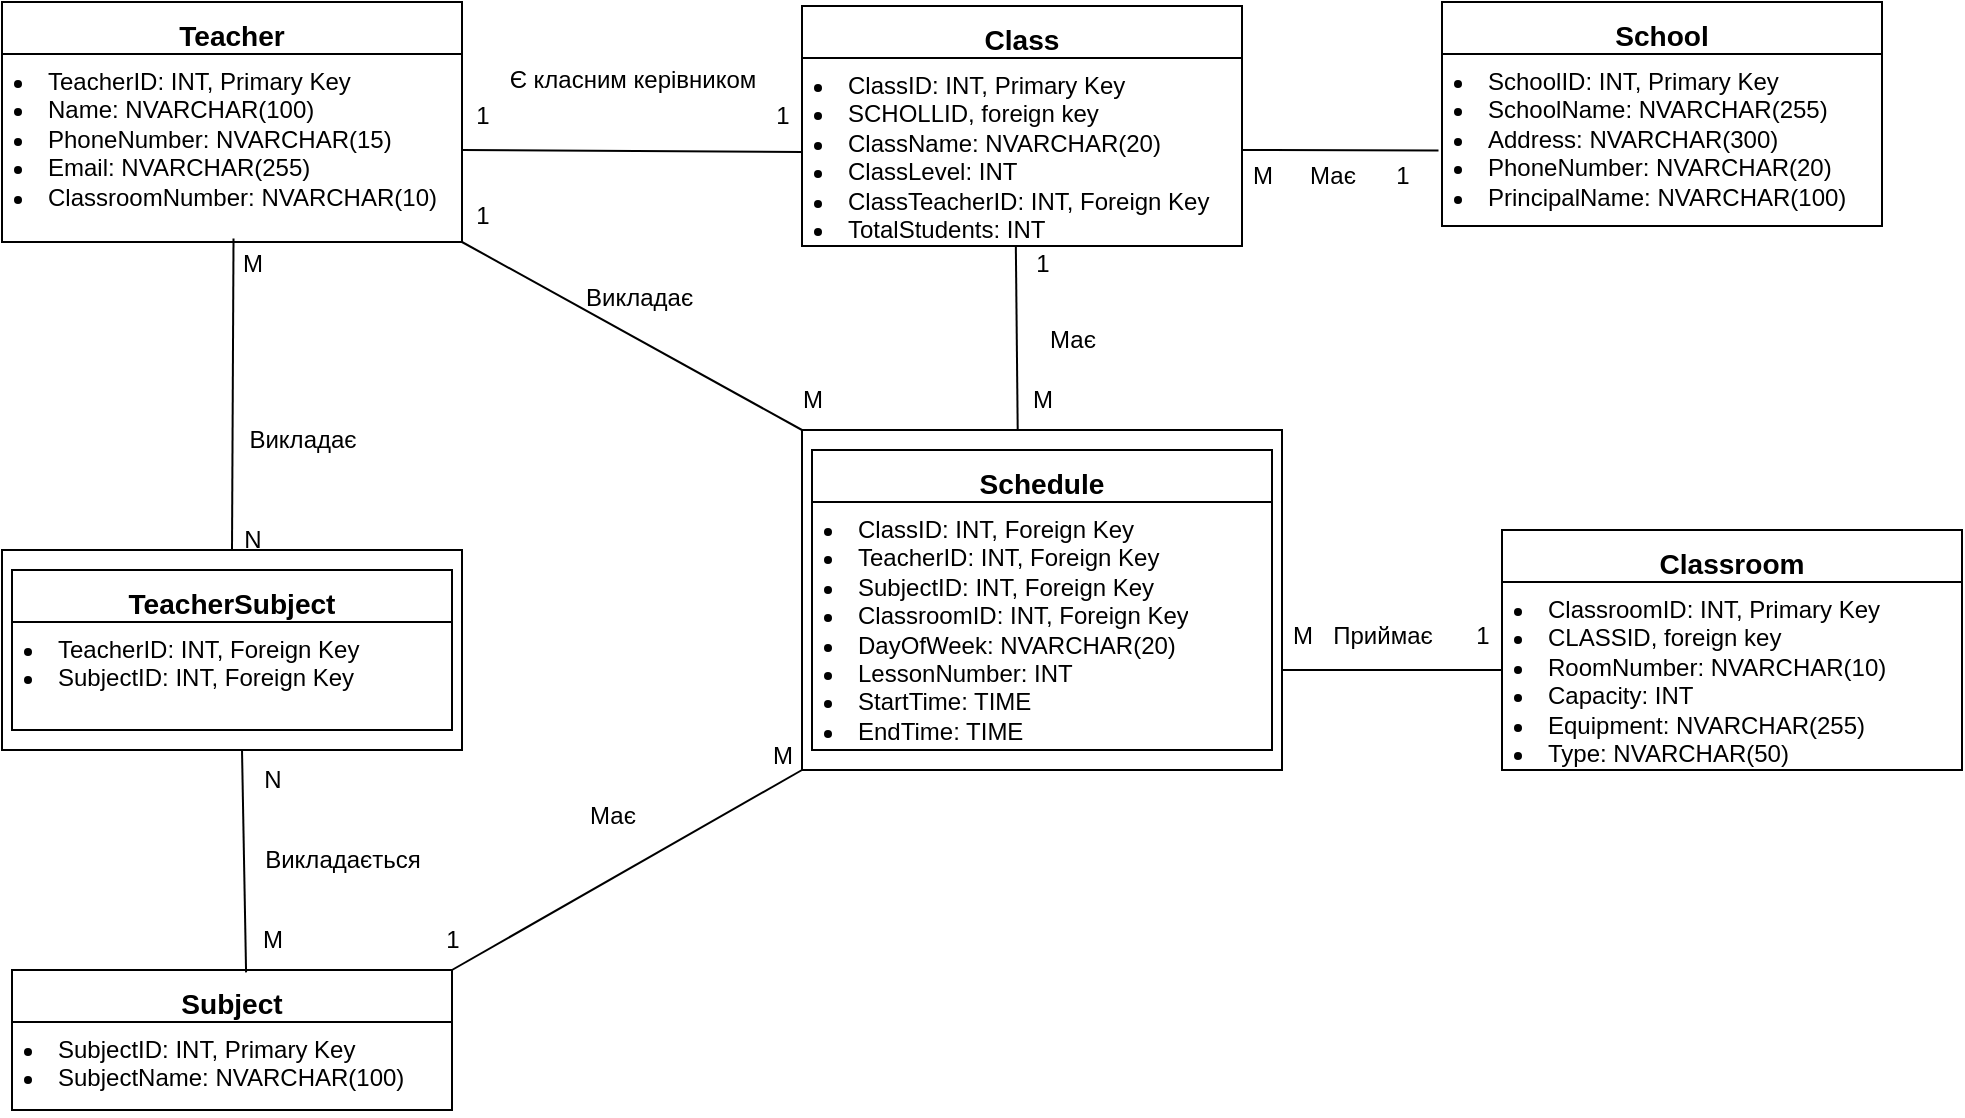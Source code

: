<mxfile version="25.0.1">
  <diagram name="Page-1" id="-4IbCbSpk6DqZA47D4Hw">
    <mxGraphModel dx="1434" dy="844" grid="1" gridSize="10" guides="1" tooltips="1" connect="1" arrows="1" fold="1" page="1" pageScale="1" pageWidth="850" pageHeight="1100" math="0" shadow="0">
      <root>
        <mxCell id="0" />
        <mxCell id="1" parent="0" />
        <mxCell id="OyI71soEstH4XtzvCcgI-4" value="" style="rounded=0;whiteSpace=wrap;html=1;" parent="1" vertex="1">
          <mxGeometry x="980" y="1160" width="240" height="170" as="geometry" />
        </mxCell>
        <mxCell id="OyI71soEstH4XtzvCcgI-1" value="" style="rounded=0;whiteSpace=wrap;html=1;" parent="1" vertex="1">
          <mxGeometry x="580" y="1220" width="230" height="100" as="geometry" />
        </mxCell>
        <mxCell id="OsJT4_v6p5zmbBN5SUL9-9" value="&lt;h3 style=&quot;margin:0in;line-height:150%&quot;&gt;School&lt;/h3&gt;" style="swimlane;fontStyle=1;align=center;verticalAlign=top;childLayout=stackLayout;horizontal=1;startSize=26;horizontalStack=0;resizeParent=1;resizeParentMax=0;resizeLast=0;collapsible=1;marginBottom=0;whiteSpace=wrap;html=1;" parent="1" vertex="1">
          <mxGeometry x="1300" y="946" width="220" height="112" as="geometry" />
        </mxCell>
        <mxCell id="OsJT4_v6p5zmbBN5SUL9-12" value="&lt;li class=&quot;whitespace-normal break-words&quot;&gt;SchoolID: INT, Primary Key&lt;/li&gt;&lt;li class=&quot;whitespace-normal break-words&quot;&gt;SchoolName: NVARCHAR(255)&lt;/li&gt;&lt;li class=&quot;whitespace-normal break-words&quot;&gt;Address: NVARCHAR(300)&lt;/li&gt;&lt;li class=&quot;whitespace-normal break-words&quot;&gt;PhoneNumber: NVARCHAR(20)&lt;/li&gt;&lt;li class=&quot;whitespace-normal break-words&quot;&gt;PrincipalName: NVARCHAR(100)&lt;/li&gt;" style="text;strokeColor=none;fillColor=none;align=left;verticalAlign=top;spacingLeft=4;spacingRight=4;overflow=hidden;rotatable=0;points=[[0,0.5],[1,0.5]];portConstraint=eastwest;whiteSpace=wrap;html=1;" parent="OsJT4_v6p5zmbBN5SUL9-9" vertex="1">
          <mxGeometry y="26" width="220" height="86" as="geometry" />
        </mxCell>
        <mxCell id="OsJT4_v6p5zmbBN5SUL9-13" value="&lt;h3 style=&quot;margin:0in;line-height:150%&quot;&gt;Teacher&lt;/h3&gt;" style="swimlane;fontStyle=1;align=center;verticalAlign=top;childLayout=stackLayout;horizontal=1;startSize=26;horizontalStack=0;resizeParent=1;resizeParentMax=0;resizeLast=0;collapsible=1;marginBottom=0;whiteSpace=wrap;html=1;" parent="1" vertex="1">
          <mxGeometry x="580" y="946" width="230" height="120" as="geometry" />
        </mxCell>
        <mxCell id="OsJT4_v6p5zmbBN5SUL9-15" value="&lt;li class=&quot;whitespace-normal break-words&quot;&gt;&lt;span style=&quot;background-color: initial;&quot;&gt;TeacherID: INT, Primary Key&lt;/span&gt;&lt;/li&gt;&lt;li class=&quot;whitespace-normal break-words&quot;&gt;Name: NVARCHAR(100)&lt;/li&gt;&lt;li class=&quot;whitespace-normal break-words&quot;&gt;PhoneNumber: NVARCHAR(15)&lt;/li&gt;&lt;li class=&quot;whitespace-normal break-words&quot;&gt;Email: NVARCHAR(255)&lt;/li&gt;&lt;li class=&quot;whitespace-normal break-words&quot;&gt;ClassroomNumber: NVARCHAR(10)&lt;/li&gt;" style="text;strokeColor=none;fillColor=none;align=left;verticalAlign=top;spacingLeft=4;spacingRight=4;overflow=hidden;rotatable=0;points=[[0,0.5],[1,0.5]];portConstraint=eastwest;whiteSpace=wrap;html=1;" parent="OsJT4_v6p5zmbBN5SUL9-13" vertex="1">
          <mxGeometry y="26" width="230" height="94" as="geometry" />
        </mxCell>
        <mxCell id="OsJT4_v6p5zmbBN5SUL9-20" value="&lt;h3 style=&quot;margin:0in;line-height:150%&quot;&gt;Subject&lt;/h3&gt;" style="swimlane;fontStyle=1;align=center;verticalAlign=top;childLayout=stackLayout;horizontal=1;startSize=26;horizontalStack=0;resizeParent=1;resizeParentMax=0;resizeLast=0;collapsible=1;marginBottom=0;whiteSpace=wrap;html=1;" parent="1" vertex="1">
          <mxGeometry x="585" y="1430" width="220" height="70" as="geometry" />
        </mxCell>
        <mxCell id="OsJT4_v6p5zmbBN5SUL9-22" value="&lt;li class=&quot;whitespace-normal break-words&quot;&gt;&lt;span style=&quot;background-color: initial;&quot;&gt;SubjectID: INT, Primary Key&lt;/span&gt;&lt;/li&gt;&lt;li class=&quot;whitespace-normal break-words&quot;&gt;SubjectName: NVARCHAR(100)&lt;/li&gt;" style="text;strokeColor=none;fillColor=none;align=left;verticalAlign=top;spacingLeft=4;spacingRight=4;overflow=hidden;rotatable=0;points=[[0,0.5],[1,0.5]];portConstraint=eastwest;whiteSpace=wrap;html=1;" parent="OsJT4_v6p5zmbBN5SUL9-20" vertex="1">
          <mxGeometry y="26" width="220" height="44" as="geometry" />
        </mxCell>
        <mxCell id="OsJT4_v6p5zmbBN5SUL9-23" value="&lt;h3 style=&quot;margin:0in;line-height:150%&quot;&gt;Classroom&lt;/h3&gt;" style="swimlane;fontStyle=1;align=center;verticalAlign=top;childLayout=stackLayout;horizontal=1;startSize=26;horizontalStack=0;resizeParent=1;resizeParentMax=0;resizeLast=0;collapsible=1;marginBottom=0;whiteSpace=wrap;html=1;" parent="1" vertex="1">
          <mxGeometry x="1330" y="1210" width="230" height="120" as="geometry" />
        </mxCell>
        <mxCell id="OsJT4_v6p5zmbBN5SUL9-25" value="&lt;li class=&quot;whitespace-normal break-words&quot;&gt;&lt;span style=&quot;background-color: initial;&quot;&gt;ClassroomID: INT, Primary Key&lt;/span&gt;&lt;/li&gt;&lt;li class=&quot;whitespace-normal break-words&quot;&gt;CLASSID, foreign key&lt;/li&gt;&lt;li class=&quot;whitespace-normal break-words&quot;&gt;RoomNumber: NVARCHAR(10)&lt;/li&gt;&lt;li class=&quot;whitespace-normal break-words&quot;&gt;Capacity: INT&lt;/li&gt;&lt;li class=&quot;whitespace-normal break-words&quot;&gt;Equipment: NVARCHAR(255)&lt;/li&gt;&lt;li class=&quot;whitespace-normal break-words&quot;&gt;Type: NVARCHAR(50)&lt;/li&gt;" style="text;strokeColor=none;fillColor=none;align=left;verticalAlign=top;spacingLeft=4;spacingRight=4;overflow=hidden;rotatable=0;points=[[0,0.5],[1,0.5]];portConstraint=eastwest;whiteSpace=wrap;html=1;" parent="OsJT4_v6p5zmbBN5SUL9-23" vertex="1">
          <mxGeometry y="26" width="230" height="94" as="geometry" />
        </mxCell>
        <mxCell id="OsJT4_v6p5zmbBN5SUL9-26" value="&lt;h3 style=&quot;margin:0in;line-height:150%&quot;&gt;Class&lt;/h3&gt;" style="swimlane;fontStyle=1;align=center;verticalAlign=top;childLayout=stackLayout;horizontal=1;startSize=26;horizontalStack=0;resizeParent=1;resizeParentMax=0;resizeLast=0;collapsible=1;marginBottom=0;whiteSpace=wrap;html=1;" parent="1" vertex="1">
          <mxGeometry x="980" y="948" width="220" height="120" as="geometry" />
        </mxCell>
        <mxCell id="OsJT4_v6p5zmbBN5SUL9-28" value="&lt;li class=&quot;whitespace-normal break-words&quot;&gt;&lt;span style=&quot;background-color: initial;&quot;&gt;ClassID: INT, Primary Key&lt;/span&gt;&lt;/li&gt;&lt;li class=&quot;whitespace-normal break-words&quot;&gt;&lt;span style=&quot;background-color: initial;&quot;&gt;SCHOLLID, foreign key&lt;/span&gt;&lt;/li&gt;&lt;li class=&quot;whitespace-normal break-words&quot;&gt;ClassName: NVARCHAR(20)&lt;/li&gt;&lt;li class=&quot;whitespace-normal break-words&quot;&gt;ClassLevel: INT&lt;/li&gt;&lt;li class=&quot;whitespace-normal break-words&quot;&gt;ClassTeacherID: INT, Foreign Key&lt;/li&gt;&lt;li class=&quot;whitespace-normal break-words&quot;&gt;TotalStudents: INT&lt;/li&gt;" style="text;strokeColor=none;fillColor=none;align=left;verticalAlign=top;spacingLeft=4;spacingRight=4;overflow=hidden;rotatable=0;points=[[0,0.5],[1,0.5]];portConstraint=eastwest;whiteSpace=wrap;html=1;" parent="OsJT4_v6p5zmbBN5SUL9-26" vertex="1">
          <mxGeometry y="26" width="220" height="94" as="geometry" />
        </mxCell>
        <mxCell id="OsJT4_v6p5zmbBN5SUL9-29" value="&lt;h3 style=&quot;margin:0in;line-height:150%&quot;&gt;Schedule&lt;/h3&gt;" style="swimlane;fontStyle=1;align=center;verticalAlign=top;childLayout=stackLayout;horizontal=1;startSize=26;horizontalStack=0;resizeParent=1;resizeParentMax=0;resizeLast=0;collapsible=1;marginBottom=0;whiteSpace=wrap;html=1;" parent="1" vertex="1">
          <mxGeometry x="985" y="1170" width="230" height="150" as="geometry" />
        </mxCell>
        <mxCell id="OsJT4_v6p5zmbBN5SUL9-31" value="&lt;li class=&quot;whitespace-normal break-words&quot;&gt;&lt;span style=&quot;background-color: initial;&quot;&gt;ClassID: INT, Foreign Key&lt;/span&gt;&lt;br&gt;&lt;/li&gt;&lt;li class=&quot;whitespace-normal break-words&quot;&gt;TeacherID: INT, Foreign Key&lt;/li&gt;&lt;li class=&quot;whitespace-normal break-words&quot;&gt;SubjectID: INT, Foreign Key&lt;/li&gt;&lt;li class=&quot;whitespace-normal break-words&quot;&gt;ClassroomID: INT, Foreign Key&lt;/li&gt;&lt;li class=&quot;whitespace-normal break-words&quot;&gt;DayOfWeek: NVARCHAR(20)&lt;/li&gt;&lt;li class=&quot;whitespace-normal break-words&quot;&gt;LessonNumber: INT&lt;/li&gt;&lt;li class=&quot;whitespace-normal break-words&quot;&gt;StartTime: TIME&lt;/li&gt;&lt;li class=&quot;whitespace-normal break-words&quot;&gt;EndTime: TIME&lt;/li&gt;" style="text;strokeColor=none;fillColor=none;align=left;verticalAlign=top;spacingLeft=4;spacingRight=4;overflow=hidden;rotatable=0;points=[[0,0.5],[1,0.5]];portConstraint=eastwest;whiteSpace=wrap;html=1;" parent="OsJT4_v6p5zmbBN5SUL9-29" vertex="1">
          <mxGeometry y="26" width="230" height="124" as="geometry" />
        </mxCell>
        <mxCell id="OsJT4_v6p5zmbBN5SUL9-32" value="&lt;h3 style=&quot;margin:0in;line-height:150%&quot;&gt;TeacherSubject&lt;/h3&gt;" style="swimlane;fontStyle=1;align=center;verticalAlign=top;childLayout=stackLayout;horizontal=1;startSize=26;horizontalStack=0;resizeParent=1;resizeParentMax=0;resizeLast=0;collapsible=1;marginBottom=0;whiteSpace=wrap;html=1;" parent="1" vertex="1">
          <mxGeometry x="585" y="1230" width="220" height="80" as="geometry" />
        </mxCell>
        <mxCell id="OsJT4_v6p5zmbBN5SUL9-34" value="&lt;li class=&quot;whitespace-normal break-words&quot;&gt;&lt;span style=&quot;background-color: initial;&quot;&gt;TeacherID: INT, Foreign Key&lt;/span&gt;&lt;br&gt;&lt;/li&gt;&lt;li class=&quot;whitespace-normal break-words&quot;&gt;SubjectID: INT, Foreign Key&lt;/li&gt;" style="text;strokeColor=none;fillColor=none;align=left;verticalAlign=top;spacingLeft=4;spacingRight=4;overflow=hidden;rotatable=0;points=[[0,0.5],[1,0.5]];portConstraint=eastwest;whiteSpace=wrap;html=1;" parent="OsJT4_v6p5zmbBN5SUL9-32" vertex="1">
          <mxGeometry y="26" width="220" height="54" as="geometry" />
        </mxCell>
        <mxCell id="OsJT4_v6p5zmbBN5SUL9-41" value="Є класним керівником" style="text;html=1;align=center;verticalAlign=middle;resizable=0;points=[];autosize=1;strokeColor=none;fillColor=none;" parent="1" vertex="1">
          <mxGeometry x="820" y="970" width="150" height="30" as="geometry" />
        </mxCell>
        <mxCell id="OsJT4_v6p5zmbBN5SUL9-42" value="1" style="text;html=1;align=center;verticalAlign=middle;resizable=0;points=[];autosize=1;strokeColor=none;fillColor=none;" parent="1" vertex="1">
          <mxGeometry x="805" y="988" width="30" height="30" as="geometry" />
        </mxCell>
        <mxCell id="OsJT4_v6p5zmbBN5SUL9-43" value="1" style="text;html=1;align=center;verticalAlign=middle;resizable=0;points=[];autosize=1;strokeColor=none;fillColor=none;" parent="1" vertex="1">
          <mxGeometry x="955" y="988" width="30" height="30" as="geometry" />
        </mxCell>
        <mxCell id="OsJT4_v6p5zmbBN5SUL9-48" value="М" style="text;html=1;align=center;verticalAlign=middle;resizable=0;points=[];autosize=1;strokeColor=none;fillColor=none;" parent="1" vertex="1">
          <mxGeometry x="690" y="1062" width="30" height="30" as="geometry" />
        </mxCell>
        <mxCell id="OsJT4_v6p5zmbBN5SUL9-50" value="N" style="text;html=1;align=center;verticalAlign=middle;resizable=0;points=[];autosize=1;strokeColor=none;fillColor=none;" parent="1" vertex="1">
          <mxGeometry x="690" y="1200" width="30" height="30" as="geometry" />
        </mxCell>
        <mxCell id="OsJT4_v6p5zmbBN5SUL9-52" value="Викладає" style="text;html=1;align=center;verticalAlign=middle;resizable=0;points=[];autosize=1;strokeColor=none;fillColor=none;" parent="1" vertex="1">
          <mxGeometry x="690" y="1150" width="80" height="30" as="geometry" />
        </mxCell>
        <mxCell id="OsJT4_v6p5zmbBN5SUL9-54" value="Викладається" style="text;html=1;align=center;verticalAlign=middle;resizable=0;points=[];autosize=1;strokeColor=none;fillColor=none;" parent="1" vertex="1">
          <mxGeometry x="700" y="1360" width="100" height="30" as="geometry" />
        </mxCell>
        <mxCell id="OsJT4_v6p5zmbBN5SUL9-56" value="М" style="text;html=1;align=center;verticalAlign=middle;resizable=0;points=[];autosize=1;strokeColor=none;fillColor=none;" parent="1" vertex="1">
          <mxGeometry x="700" y="1400" width="30" height="30" as="geometry" />
        </mxCell>
        <mxCell id="OsJT4_v6p5zmbBN5SUL9-57" value="N" style="text;html=1;align=center;verticalAlign=middle;resizable=0;points=[];autosize=1;strokeColor=none;fillColor=none;" parent="1" vertex="1">
          <mxGeometry x="700" y="1320" width="30" height="30" as="geometry" />
        </mxCell>
        <mxCell id="OsJT4_v6p5zmbBN5SUL9-59" value="Викладає" style="text;whiteSpace=wrap;html=1;" parent="1" vertex="1">
          <mxGeometry x="870" y="1080" width="130" height="40" as="geometry" />
        </mxCell>
        <mxCell id="OsJT4_v6p5zmbBN5SUL9-60" value="1" style="text;html=1;align=center;verticalAlign=middle;resizable=0;points=[];autosize=1;strokeColor=none;fillColor=none;" parent="1" vertex="1">
          <mxGeometry x="805" y="1038" width="30" height="30" as="geometry" />
        </mxCell>
        <mxCell id="OsJT4_v6p5zmbBN5SUL9-61" value="М" style="text;html=1;align=center;verticalAlign=middle;resizable=0;points=[];autosize=1;strokeColor=none;fillColor=none;" parent="1" vertex="1">
          <mxGeometry x="970" y="1130" width="30" height="30" as="geometry" />
        </mxCell>
        <mxCell id="OsJT4_v6p5zmbBN5SUL9-63" value="1" style="text;html=1;align=center;verticalAlign=middle;resizable=0;points=[];autosize=1;strokeColor=none;fillColor=none;" parent="1" vertex="1">
          <mxGeometry x="1085" y="1062" width="30" height="30" as="geometry" />
        </mxCell>
        <mxCell id="OsJT4_v6p5zmbBN5SUL9-64" value="Має" style="text;html=1;align=center;verticalAlign=middle;resizable=0;points=[];autosize=1;strokeColor=none;fillColor=none;" parent="1" vertex="1">
          <mxGeometry x="1090" y="1100" width="50" height="30" as="geometry" />
        </mxCell>
        <mxCell id="OsJT4_v6p5zmbBN5SUL9-65" value="М" style="text;html=1;align=center;verticalAlign=middle;resizable=0;points=[];autosize=1;strokeColor=none;fillColor=none;" parent="1" vertex="1">
          <mxGeometry x="1085" y="1130" width="30" height="30" as="geometry" />
        </mxCell>
        <mxCell id="OsJT4_v6p5zmbBN5SUL9-68" value="Приймає" style="text;html=1;align=center;verticalAlign=middle;resizable=0;points=[];autosize=1;strokeColor=none;fillColor=none;" parent="1" vertex="1">
          <mxGeometry x="1235" y="1248" width="70" height="30" as="geometry" />
        </mxCell>
        <mxCell id="OsJT4_v6p5zmbBN5SUL9-69" value="1" style="text;html=1;align=center;verticalAlign=middle;resizable=0;points=[];autosize=1;strokeColor=none;fillColor=none;" parent="1" vertex="1">
          <mxGeometry x="1305" y="1248" width="30" height="30" as="geometry" />
        </mxCell>
        <mxCell id="OsJT4_v6p5zmbBN5SUL9-70" value="М" style="text;html=1;align=center;verticalAlign=middle;resizable=0;points=[];autosize=1;strokeColor=none;fillColor=none;" parent="1" vertex="1">
          <mxGeometry x="1215" y="1248" width="30" height="30" as="geometry" />
        </mxCell>
        <mxCell id="OyI71soEstH4XtzvCcgI-14" value="" style="endArrow=none;html=1;rounded=0;entryX=0;entryY=0.5;entryDx=0;entryDy=0;" parent="1" target="OsJT4_v6p5zmbBN5SUL9-28" edge="1">
          <mxGeometry width="50" height="50" relative="1" as="geometry">
            <mxPoint x="810" y="1020" as="sourcePoint" />
            <mxPoint x="860" y="970" as="targetPoint" />
          </mxGeometry>
        </mxCell>
        <mxCell id="OyI71soEstH4XtzvCcgI-15" value="" style="endArrow=none;html=1;rounded=0;entryX=0;entryY=0;entryDx=0;entryDy=0;" parent="1" target="OyI71soEstH4XtzvCcgI-4" edge="1">
          <mxGeometry width="50" height="50" relative="1" as="geometry">
            <mxPoint x="810" y="1066" as="sourcePoint" />
            <mxPoint x="860" y="1016" as="targetPoint" />
          </mxGeometry>
        </mxCell>
        <mxCell id="OyI71soEstH4XtzvCcgI-16" value="" style="endArrow=none;html=1;rounded=0;exitX=0.095;exitY=0.994;exitDx=0;exitDy=0;exitPerimeter=0;entryX=0.486;entryY=1.001;entryDx=0;entryDy=0;entryPerimeter=0;" parent="1" source="OsJT4_v6p5zmbBN5SUL9-65" target="OsJT4_v6p5zmbBN5SUL9-28" edge="1">
          <mxGeometry width="50" height="50" relative="1" as="geometry">
            <mxPoint x="1040" y="1120" as="sourcePoint" />
            <mxPoint x="1090" y="1070" as="targetPoint" />
          </mxGeometry>
        </mxCell>
        <mxCell id="OyI71soEstH4XtzvCcgI-17" value="" style="endArrow=none;html=1;rounded=0;entryX=0;entryY=0.744;entryDx=0;entryDy=0;entryPerimeter=0;" parent="1" edge="1">
          <mxGeometry width="50" height="50" relative="1" as="geometry">
            <mxPoint x="1220" y="1280.02" as="sourcePoint" />
            <mxPoint x="1330" y="1280.004" as="targetPoint" />
          </mxGeometry>
        </mxCell>
        <mxCell id="OyI71soEstH4XtzvCcgI-20" value="" style="endArrow=none;html=1;rounded=0;exitX=0.5;exitY=0;exitDx=0;exitDy=0;entryX=0.192;entryY=0.076;entryDx=0;entryDy=0;entryPerimeter=0;" parent="1" source="OyI71soEstH4XtzvCcgI-1" target="OsJT4_v6p5zmbBN5SUL9-48" edge="1">
          <mxGeometry width="50" height="50" relative="1" as="geometry">
            <mxPoint x="640" y="1120" as="sourcePoint" />
            <mxPoint x="690" y="1070" as="targetPoint" />
          </mxGeometry>
        </mxCell>
        <mxCell id="OyI71soEstH4XtzvCcgI-22" value="" style="endArrow=none;html=1;rounded=0;exitX=0.532;exitY=0.017;exitDx=0;exitDy=0;exitPerimeter=0;" parent="1" source="OsJT4_v6p5zmbBN5SUL9-20" edge="1">
          <mxGeometry width="50" height="50" relative="1" as="geometry">
            <mxPoint x="650" y="1370" as="sourcePoint" />
            <mxPoint x="700" y="1320" as="targetPoint" />
          </mxGeometry>
        </mxCell>
        <mxCell id="OyI71soEstH4XtzvCcgI-23" value="" style="endArrow=none;html=1;rounded=0;exitX=1;exitY=0;exitDx=0;exitDy=0;entryX=0;entryY=1;entryDx=0;entryDy=0;" parent="1" source="OsJT4_v6p5zmbBN5SUL9-20" target="OyI71soEstH4XtzvCcgI-4" edge="1">
          <mxGeometry width="50" height="50" relative="1" as="geometry">
            <mxPoint x="800" y="1440" as="sourcePoint" />
            <mxPoint x="850" y="1390" as="targetPoint" />
          </mxGeometry>
        </mxCell>
        <mxCell id="OyI71soEstH4XtzvCcgI-24" value="1" style="text;html=1;align=center;verticalAlign=middle;resizable=0;points=[];autosize=1;strokeColor=none;fillColor=none;" parent="1" vertex="1">
          <mxGeometry x="790" y="1400" width="30" height="30" as="geometry" />
        </mxCell>
        <mxCell id="OyI71soEstH4XtzvCcgI-25" value="М" style="text;html=1;align=center;verticalAlign=middle;resizable=0;points=[];autosize=1;strokeColor=none;fillColor=none;" parent="1" vertex="1">
          <mxGeometry x="955" y="1308" width="30" height="30" as="geometry" />
        </mxCell>
        <mxCell id="OyI71soEstH4XtzvCcgI-26" value="Має" style="text;html=1;align=center;verticalAlign=middle;resizable=0;points=[];autosize=1;strokeColor=none;fillColor=none;" parent="1" vertex="1">
          <mxGeometry x="860" y="1338" width="50" height="30" as="geometry" />
        </mxCell>
        <mxCell id="ZLb5EocpNOeLt90Cn8PF-2" value="" style="endArrow=none;html=1;rounded=0;entryX=-0.008;entryY=0.561;entryDx=0;entryDy=0;entryPerimeter=0;" parent="1" target="OsJT4_v6p5zmbBN5SUL9-12" edge="1">
          <mxGeometry width="50" height="50" relative="1" as="geometry">
            <mxPoint x="1200" y="1020" as="sourcePoint" />
            <mxPoint x="1250" y="970" as="targetPoint" />
          </mxGeometry>
        </mxCell>
        <mxCell id="ZLb5EocpNOeLt90Cn8PF-7" value="1" style="text;html=1;align=center;verticalAlign=middle;resizable=0;points=[];autosize=1;strokeColor=none;fillColor=none;" parent="1" vertex="1">
          <mxGeometry x="1265" y="1018" width="30" height="30" as="geometry" />
        </mxCell>
        <mxCell id="ZLb5EocpNOeLt90Cn8PF-8" value="M" style="text;html=1;align=center;verticalAlign=middle;resizable=0;points=[];autosize=1;strokeColor=none;fillColor=none;" parent="1" vertex="1">
          <mxGeometry x="1195" y="1018" width="30" height="30" as="geometry" />
        </mxCell>
        <mxCell id="ZLb5EocpNOeLt90Cn8PF-9" value="Має" style="text;html=1;align=center;verticalAlign=middle;resizable=0;points=[];autosize=1;strokeColor=none;fillColor=none;" parent="1" vertex="1">
          <mxGeometry x="1220" y="1018" width="50" height="30" as="geometry" />
        </mxCell>
      </root>
    </mxGraphModel>
  </diagram>
</mxfile>
